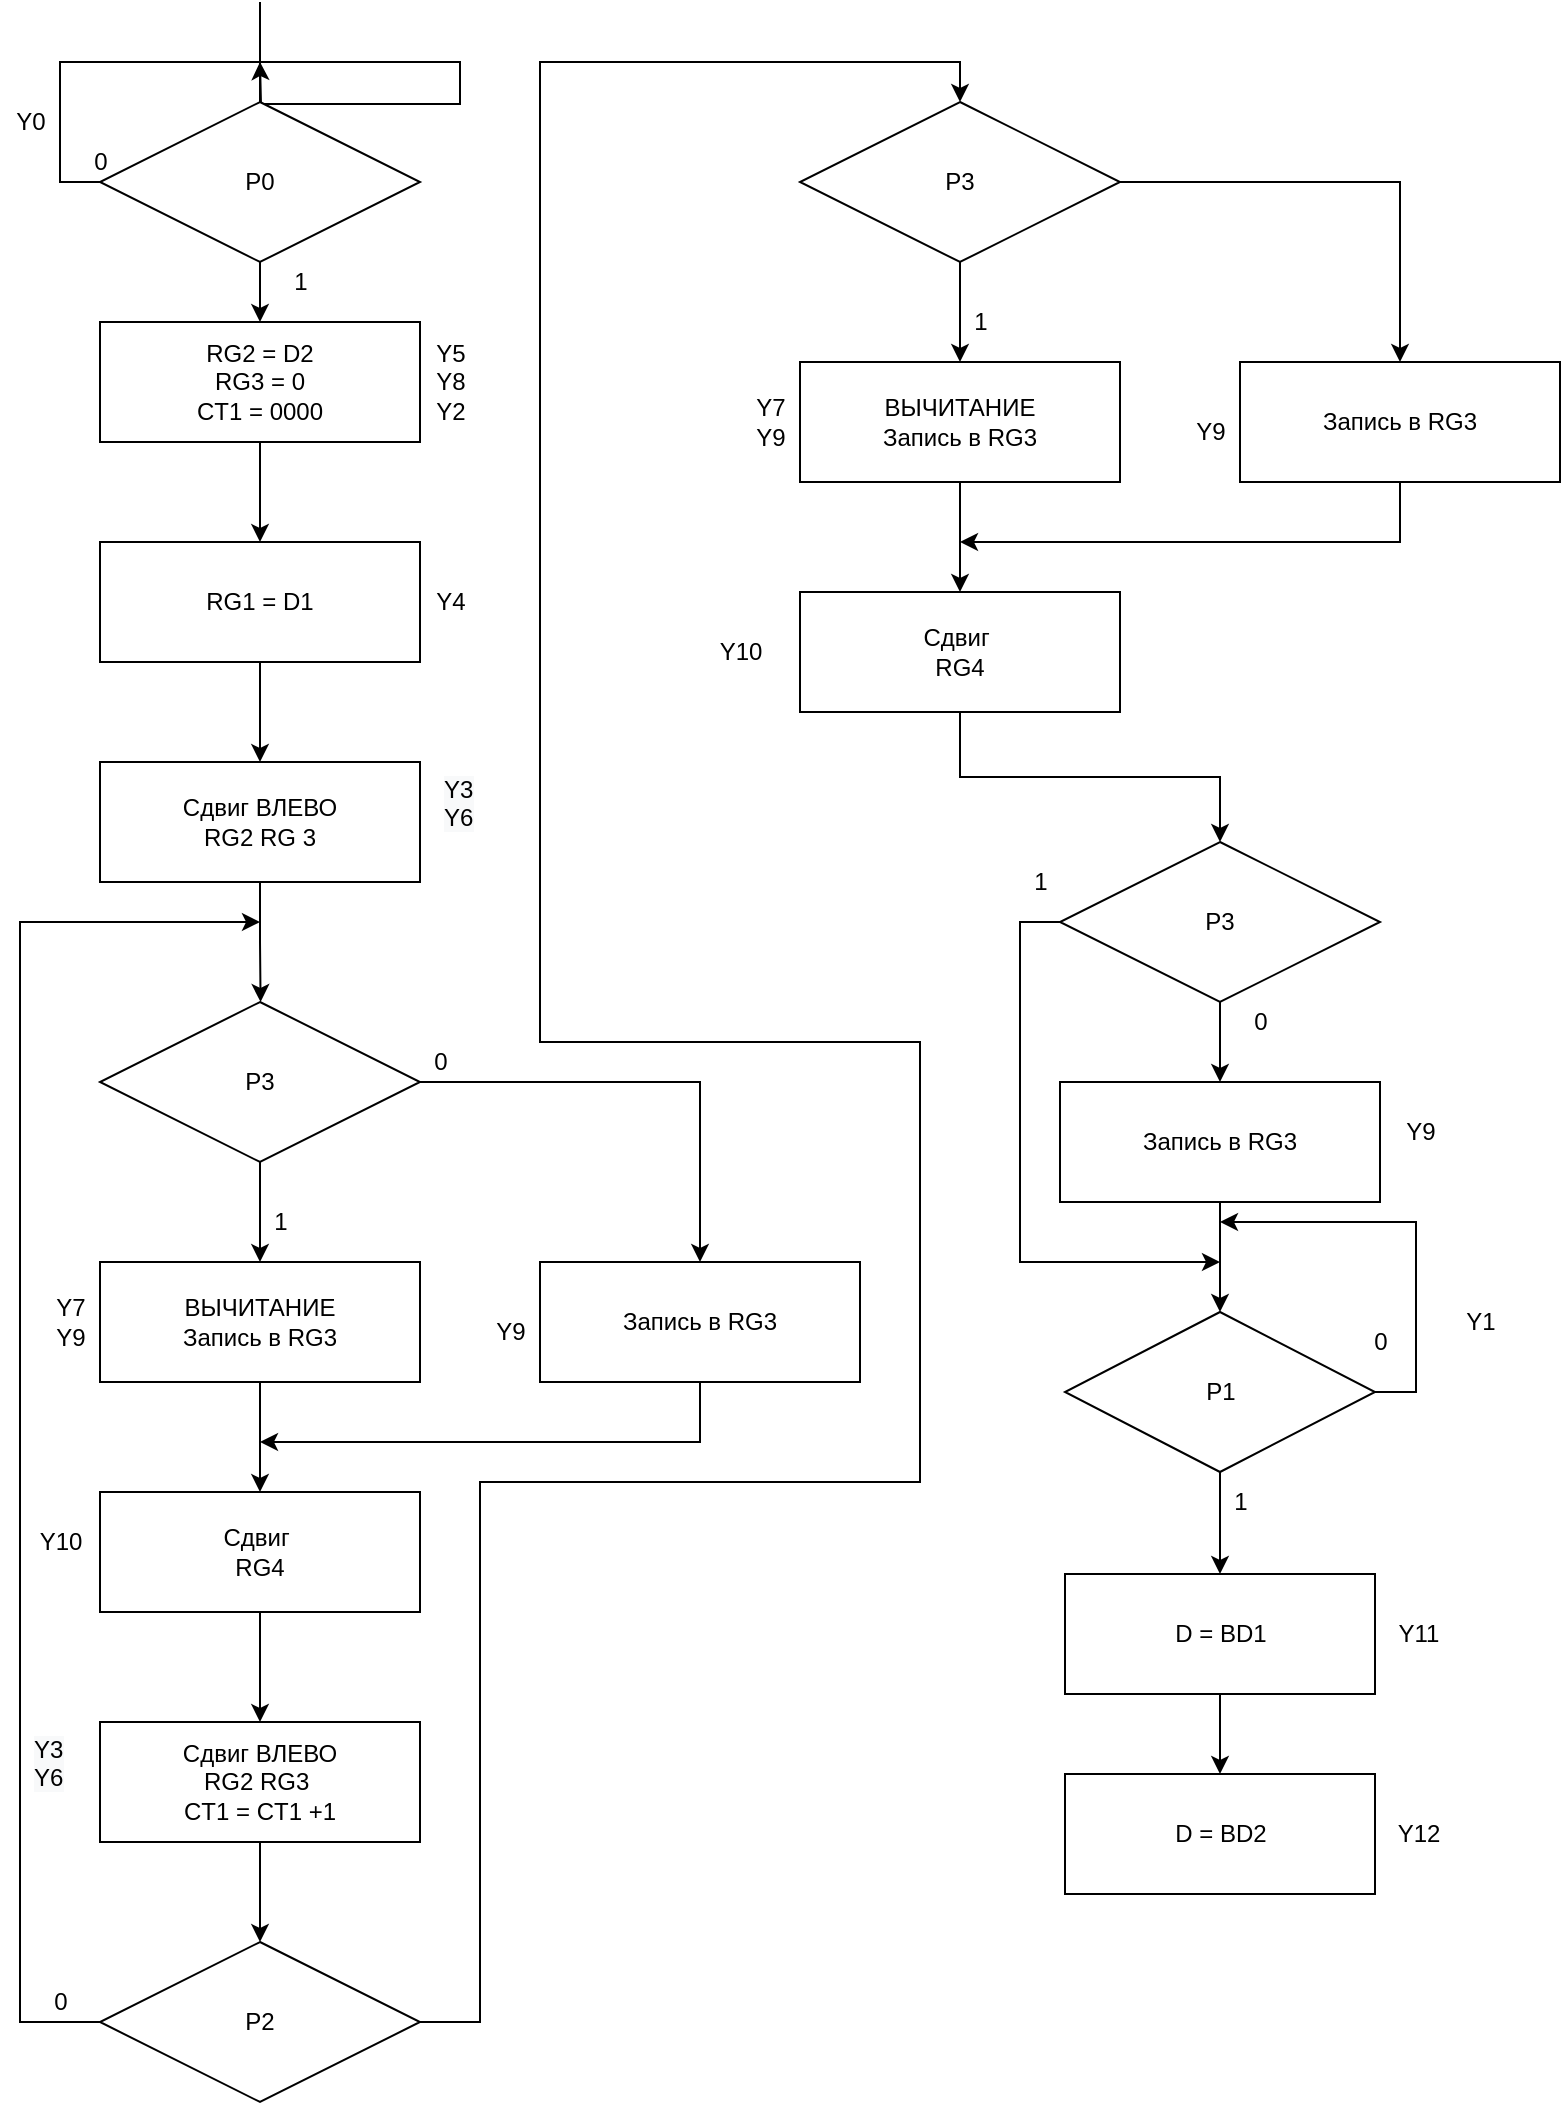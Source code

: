 <mxfile version="14.7.1" type="device"><diagram id="1UhPjCMVYtvYaq9cP5uM" name="Page-1"><mxGraphModel dx="1662" dy="762" grid="1" gridSize="10" guides="1" tooltips="1" connect="1" arrows="1" fold="1" page="1" pageScale="1" pageWidth="827" pageHeight="1169" math="0" shadow="0"><root><mxCell id="0"/><mxCell id="1" parent="0"/><mxCell id="lHLsguv1dWcZa-3iKl5l-1" style="edgeStyle=orthogonalEdgeStyle;rounded=0;orthogonalLoop=1;jettySize=auto;html=1;exitX=0;exitY=0.5;exitDx=0;exitDy=0;" edge="1" parent="1" source="lHLsguv1dWcZa-3iKl5l-3"><mxGeometry relative="1" as="geometry"><mxPoint x="160" y="50" as="targetPoint"/></mxGeometry></mxCell><mxCell id="lHLsguv1dWcZa-3iKl5l-2" style="edgeStyle=orthogonalEdgeStyle;rounded=0;orthogonalLoop=1;jettySize=auto;html=1;exitX=0.5;exitY=1;exitDx=0;exitDy=0;entryX=0.5;entryY=0;entryDx=0;entryDy=0;" edge="1" parent="1" source="lHLsguv1dWcZa-3iKl5l-3" target="lHLsguv1dWcZa-3iKl5l-7"><mxGeometry relative="1" as="geometry"/></mxCell><mxCell id="lHLsguv1dWcZa-3iKl5l-3" value="P0" style="rhombus;whiteSpace=wrap;html=1;" vertex="1" parent="1"><mxGeometry x="80" y="70" width="160" height="80" as="geometry"/></mxCell><mxCell id="lHLsguv1dWcZa-3iKl5l-4" value="" style="endArrow=none;html=1;" edge="1" parent="1"><mxGeometry width="50" height="50" relative="1" as="geometry"><mxPoint x="160" y="70" as="sourcePoint"/><mxPoint x="160" y="20" as="targetPoint"/></mxGeometry></mxCell><mxCell id="lHLsguv1dWcZa-3iKl5l-5" value="0" style="text;html=1;align=center;verticalAlign=middle;resizable=0;points=[];autosize=1;strokeColor=none;" vertex="1" parent="1"><mxGeometry x="70" y="90" width="20" height="20" as="geometry"/></mxCell><mxCell id="lHLsguv1dWcZa-3iKl5l-6" style="edgeStyle=orthogonalEdgeStyle;rounded=0;orthogonalLoop=1;jettySize=auto;html=1;exitX=0.5;exitY=1;exitDx=0;exitDy=0;entryX=0.5;entryY=0;entryDx=0;entryDy=0;" edge="1" parent="1" source="lHLsguv1dWcZa-3iKl5l-7" target="lHLsguv1dWcZa-3iKl5l-10"><mxGeometry relative="1" as="geometry"/></mxCell><mxCell id="lHLsguv1dWcZa-3iKl5l-7" value="RG2 = D2&lt;br&gt;RG3 = 0&lt;br&gt;CT1 = 0000" style="rounded=0;whiteSpace=wrap;html=1;" vertex="1" parent="1"><mxGeometry x="80" y="180" width="160" height="60" as="geometry"/></mxCell><mxCell id="lHLsguv1dWcZa-3iKl5l-8" value="Y5&lt;br&gt;Y8&lt;br&gt;Y2" style="text;html=1;align=center;verticalAlign=middle;resizable=0;points=[];autosize=1;strokeColor=none;" vertex="1" parent="1"><mxGeometry x="240" y="185" width="30" height="50" as="geometry"/></mxCell><mxCell id="lHLsguv1dWcZa-3iKl5l-9" style="edgeStyle=orthogonalEdgeStyle;rounded=0;orthogonalLoop=1;jettySize=auto;html=1;exitX=0.5;exitY=1;exitDx=0;exitDy=0;entryX=0.5;entryY=0;entryDx=0;entryDy=0;" edge="1" parent="1" source="lHLsguv1dWcZa-3iKl5l-10" target="lHLsguv1dWcZa-3iKl5l-42"><mxGeometry relative="1" as="geometry"/></mxCell><mxCell id="lHLsguv1dWcZa-3iKl5l-10" value="RG1 = D1" style="rounded=0;whiteSpace=wrap;html=1;" vertex="1" parent="1"><mxGeometry x="80" y="290" width="160" height="60" as="geometry"/></mxCell><mxCell id="lHLsguv1dWcZa-3iKl5l-11" value="Y4&lt;br&gt;" style="text;html=1;align=center;verticalAlign=middle;resizable=0;points=[];autosize=1;strokeColor=none;" vertex="1" parent="1"><mxGeometry x="240" y="310" width="30" height="20" as="geometry"/></mxCell><mxCell id="lHLsguv1dWcZa-3iKl5l-14" value="&lt;span style=&quot;color: rgb(0 , 0 , 0) ; font-family: &amp;#34;helvetica&amp;#34; ; font-size: 12px ; font-style: normal ; font-weight: 400 ; letter-spacing: normal ; text-align: center ; text-indent: 0px ; text-transform: none ; word-spacing: 0px ; background-color: rgb(248 , 249 , 250) ; display: inline ; float: none&quot;&gt;Y3&lt;/span&gt;&lt;br style=&quot;color: rgb(0 , 0 , 0) ; font-family: &amp;#34;helvetica&amp;#34; ; font-size: 12px ; font-style: normal ; font-weight: 400 ; letter-spacing: normal ; text-align: center ; text-indent: 0px ; text-transform: none ; word-spacing: 0px ; background-color: rgb(248 , 249 , 250)&quot;&gt;&lt;span style=&quot;color: rgb(0 , 0 , 0) ; font-family: &amp;#34;helvetica&amp;#34; ; font-size: 12px ; font-style: normal ; font-weight: 400 ; letter-spacing: normal ; text-align: center ; text-indent: 0px ; text-transform: none ; word-spacing: 0px ; background-color: rgb(248 , 249 , 250) ; display: inline ; float: none&quot;&gt;Y6&lt;br&gt;&lt;/span&gt;" style="text;whiteSpace=wrap;html=1;" vertex="1" parent="1"><mxGeometry x="250" y="400" width="40" height="60" as="geometry"/></mxCell><mxCell id="lHLsguv1dWcZa-3iKl5l-20" value="Y7&lt;br&gt;Y9" style="text;html=1;align=center;verticalAlign=middle;resizable=0;points=[];autosize=1;strokeColor=none;" vertex="1" parent="1"><mxGeometry x="50" y="665" width="30" height="30" as="geometry"/></mxCell><mxCell id="lHLsguv1dWcZa-3iKl5l-21" value="1" style="text;html=1;align=center;verticalAlign=middle;resizable=0;points=[];autosize=1;strokeColor=none;" vertex="1" parent="1"><mxGeometry x="170" y="150" width="20" height="20" as="geometry"/></mxCell><mxCell id="lHLsguv1dWcZa-3iKl5l-24" value="Y9" style="text;html=1;align=center;verticalAlign=middle;resizable=0;points=[];autosize=1;strokeColor=none;" vertex="1" parent="1"><mxGeometry x="270" y="675" width="30" height="20" as="geometry"/></mxCell><mxCell id="lHLsguv1dWcZa-3iKl5l-29" style="edgeStyle=orthogonalEdgeStyle;rounded=0;orthogonalLoop=1;jettySize=auto;html=1;exitX=0.5;exitY=1;exitDx=0;exitDy=0;entryX=0.5;entryY=0;entryDx=0;entryDy=0;" edge="1" parent="1" source="lHLsguv1dWcZa-3iKl5l-31" target="lHLsguv1dWcZa-3iKl5l-36"><mxGeometry relative="1" as="geometry"><mxPoint x="640.25" y="816" as="targetPoint"/></mxGeometry></mxCell><mxCell id="lHLsguv1dWcZa-3iKl5l-97" style="edgeStyle=orthogonalEdgeStyle;rounded=0;orthogonalLoop=1;jettySize=auto;html=1;exitX=1;exitY=0.5;exitDx=0;exitDy=0;" edge="1" parent="1" source="lHLsguv1dWcZa-3iKl5l-31"><mxGeometry relative="1" as="geometry"><mxPoint x="640" y="630" as="targetPoint"/><Array as="points"><mxPoint x="738" y="715"/><mxPoint x="738" y="630"/></Array></mxGeometry></mxCell><mxCell id="lHLsguv1dWcZa-3iKl5l-31" value="P1" style="rhombus;whiteSpace=wrap;html=1;" vertex="1" parent="1"><mxGeometry x="562.5" y="675" width="155" height="80" as="geometry"/></mxCell><mxCell id="lHLsguv1dWcZa-3iKl5l-35" style="edgeStyle=orthogonalEdgeStyle;rounded=0;orthogonalLoop=1;jettySize=auto;html=1;exitX=0.5;exitY=1;exitDx=0;exitDy=0;entryX=0.5;entryY=0;entryDx=0;entryDy=0;" edge="1" parent="1" source="lHLsguv1dWcZa-3iKl5l-36" target="lHLsguv1dWcZa-3iKl5l-37"><mxGeometry relative="1" as="geometry"/></mxCell><mxCell id="lHLsguv1dWcZa-3iKl5l-36" value="D = BD1" style="rounded=0;whiteSpace=wrap;html=1;" vertex="1" parent="1"><mxGeometry x="562.5" y="806" width="155" height="60" as="geometry"/></mxCell><mxCell id="lHLsguv1dWcZa-3iKl5l-37" value="D = BD2" style="rounded=0;whiteSpace=wrap;html=1;" vertex="1" parent="1"><mxGeometry x="562.5" y="906" width="155" height="60" as="geometry"/></mxCell><mxCell id="lHLsguv1dWcZa-3iKl5l-38" value="Y12" style="text;html=1;align=center;verticalAlign=middle;resizable=0;points=[];autosize=1;strokeColor=none;" vertex="1" parent="1"><mxGeometry x="718.75" y="926" width="40" height="20" as="geometry"/></mxCell><mxCell id="lHLsguv1dWcZa-3iKl5l-39" value="Y11" style="text;html=1;align=center;verticalAlign=middle;resizable=0;points=[];autosize=1;strokeColor=none;" vertex="1" parent="1"><mxGeometry x="718.75" y="826" width="40" height="20" as="geometry"/></mxCell><mxCell id="lHLsguv1dWcZa-3iKl5l-40" value="Y0" style="text;html=1;align=center;verticalAlign=middle;resizable=0;points=[];autosize=1;strokeColor=none;" vertex="1" parent="1"><mxGeometry x="30" y="70" width="30" height="20" as="geometry"/></mxCell><mxCell id="lHLsguv1dWcZa-3iKl5l-41" style="edgeStyle=orthogonalEdgeStyle;rounded=0;orthogonalLoop=1;jettySize=auto;html=1;exitX=0.5;exitY=1;exitDx=0;exitDy=0;" edge="1" parent="1" source="lHLsguv1dWcZa-3iKl5l-42"><mxGeometry relative="1" as="geometry"><mxPoint x="160.294" y="520" as="targetPoint"/></mxGeometry></mxCell><mxCell id="lHLsguv1dWcZa-3iKl5l-42" value="Сдвиг ВЛЕВО&lt;br&gt;RG2 RG 3" style="rounded=0;whiteSpace=wrap;html=1;" vertex="1" parent="1"><mxGeometry x="80" y="400" width="160" height="60" as="geometry"/></mxCell><mxCell id="lHLsguv1dWcZa-3iKl5l-43" value="&lt;span style=&quot;color: rgb(0 , 0 , 0) ; font-family: &amp;#34;helvetica&amp;#34; ; font-size: 12px ; font-style: normal ; font-weight: 400 ; letter-spacing: normal ; text-align: center ; text-indent: 0px ; text-transform: none ; word-spacing: 0px ; background-color: rgb(248 , 249 , 250) ; display: inline ; float: none&quot;&gt;Y3&lt;br&gt;Y6&lt;br&gt;&lt;/span&gt;" style="text;whiteSpace=wrap;html=1;" vertex="1" parent="1"><mxGeometry x="45" y="880" width="40" height="60" as="geometry"/></mxCell><mxCell id="lHLsguv1dWcZa-3iKl5l-62" style="edgeStyle=orthogonalEdgeStyle;rounded=0;orthogonalLoop=1;jettySize=auto;html=1;exitX=0.5;exitY=1;exitDx=0;exitDy=0;entryX=0.5;entryY=0;entryDx=0;entryDy=0;" edge="1" parent="1" source="lHLsguv1dWcZa-3iKl5l-60" target="lHLsguv1dWcZa-3iKl5l-61"><mxGeometry relative="1" as="geometry"/></mxCell><mxCell id="lHLsguv1dWcZa-3iKl5l-67" style="edgeStyle=orthogonalEdgeStyle;rounded=0;orthogonalLoop=1;jettySize=auto;html=1;exitX=1;exitY=0.5;exitDx=0;exitDy=0;" edge="1" parent="1" source="lHLsguv1dWcZa-3iKl5l-60" target="lHLsguv1dWcZa-3iKl5l-66"><mxGeometry relative="1" as="geometry"/></mxCell><mxCell id="lHLsguv1dWcZa-3iKl5l-60" value="P3" style="rhombus;whiteSpace=wrap;html=1;" vertex="1" parent="1"><mxGeometry x="80" y="520" width="160" height="80" as="geometry"/></mxCell><mxCell id="lHLsguv1dWcZa-3iKl5l-64" style="edgeStyle=orthogonalEdgeStyle;rounded=0;orthogonalLoop=1;jettySize=auto;html=1;exitX=0.5;exitY=1;exitDx=0;exitDy=0;entryX=0.5;entryY=0;entryDx=0;entryDy=0;" edge="1" parent="1" source="lHLsguv1dWcZa-3iKl5l-61" target="lHLsguv1dWcZa-3iKl5l-63"><mxGeometry relative="1" as="geometry"/></mxCell><mxCell id="lHLsguv1dWcZa-3iKl5l-61" value="ВЫЧИТАНИЕ&lt;br&gt;Запись в RG3" style="rounded=0;whiteSpace=wrap;html=1;" vertex="1" parent="1"><mxGeometry x="80" y="650" width="160" height="60" as="geometry"/></mxCell><mxCell id="lHLsguv1dWcZa-3iKl5l-71" style="edgeStyle=orthogonalEdgeStyle;rounded=0;orthogonalLoop=1;jettySize=auto;html=1;exitX=0.5;exitY=1;exitDx=0;exitDy=0;entryX=0.5;entryY=0;entryDx=0;entryDy=0;" edge="1" parent="1" source="lHLsguv1dWcZa-3iKl5l-63" target="lHLsguv1dWcZa-3iKl5l-70"><mxGeometry relative="1" as="geometry"/></mxCell><mxCell id="lHLsguv1dWcZa-3iKl5l-63" value="Сдвиг&amp;nbsp;&lt;br&gt;RG4" style="rounded=0;whiteSpace=wrap;html=1;" vertex="1" parent="1"><mxGeometry x="80" y="765" width="160" height="60" as="geometry"/></mxCell><mxCell id="lHLsguv1dWcZa-3iKl5l-65" value="1" style="text;html=1;align=center;verticalAlign=middle;resizable=0;points=[];autosize=1;strokeColor=none;" vertex="1" parent="1"><mxGeometry x="160" y="620" width="20" height="20" as="geometry"/></mxCell><mxCell id="lHLsguv1dWcZa-3iKl5l-69" style="edgeStyle=orthogonalEdgeStyle;rounded=0;orthogonalLoop=1;jettySize=auto;html=1;exitX=0.5;exitY=1;exitDx=0;exitDy=0;" edge="1" parent="1" source="lHLsguv1dWcZa-3iKl5l-66"><mxGeometry relative="1" as="geometry"><mxPoint x="160" y="740" as="targetPoint"/><Array as="points"><mxPoint x="380" y="740"/></Array></mxGeometry></mxCell><mxCell id="lHLsguv1dWcZa-3iKl5l-66" value="Запись в RG3" style="rounded=0;whiteSpace=wrap;html=1;" vertex="1" parent="1"><mxGeometry x="300" y="650" width="160" height="60" as="geometry"/></mxCell><mxCell id="lHLsguv1dWcZa-3iKl5l-68" value="Y10" style="text;html=1;align=center;verticalAlign=middle;resizable=0;points=[];autosize=1;strokeColor=none;" vertex="1" parent="1"><mxGeometry x="40" y="780" width="40" height="20" as="geometry"/></mxCell><mxCell id="lHLsguv1dWcZa-3iKl5l-73" style="edgeStyle=orthogonalEdgeStyle;rounded=0;orthogonalLoop=1;jettySize=auto;html=1;exitX=0.5;exitY=1;exitDx=0;exitDy=0;entryX=0.5;entryY=0;entryDx=0;entryDy=0;" edge="1" parent="1" source="lHLsguv1dWcZa-3iKl5l-70" target="lHLsguv1dWcZa-3iKl5l-72"><mxGeometry relative="1" as="geometry"/></mxCell><mxCell id="lHLsguv1dWcZa-3iKl5l-70" value="Сдвиг ВЛЕВО&lt;br&gt;RG2 RG3&amp;nbsp;&lt;br&gt;CT1 = CT1 +1" style="rounded=0;whiteSpace=wrap;html=1;" vertex="1" parent="1"><mxGeometry x="80" y="880" width="160" height="60" as="geometry"/></mxCell><mxCell id="lHLsguv1dWcZa-3iKl5l-74" style="edgeStyle=orthogonalEdgeStyle;rounded=0;orthogonalLoop=1;jettySize=auto;html=1;exitX=0;exitY=0.5;exitDx=0;exitDy=0;" edge="1" parent="1" source="lHLsguv1dWcZa-3iKl5l-72"><mxGeometry relative="1" as="geometry"><mxPoint x="160" y="480" as="targetPoint"/><Array as="points"><mxPoint x="40" y="1030"/><mxPoint x="40" y="480"/></Array></mxGeometry></mxCell><mxCell id="lHLsguv1dWcZa-3iKl5l-87" style="edgeStyle=orthogonalEdgeStyle;rounded=0;orthogonalLoop=1;jettySize=auto;html=1;exitX=1;exitY=0.5;exitDx=0;exitDy=0;entryX=0.5;entryY=0;entryDx=0;entryDy=0;" edge="1" parent="1" source="lHLsguv1dWcZa-3iKl5l-72" target="lHLsguv1dWcZa-3iKl5l-80"><mxGeometry relative="1" as="geometry"><Array as="points"><mxPoint x="270" y="1030"/><mxPoint x="270" y="760"/><mxPoint x="490" y="760"/><mxPoint x="490" y="540"/><mxPoint x="300" y="540"/><mxPoint x="300" y="50"/><mxPoint x="510" y="50"/></Array></mxGeometry></mxCell><mxCell id="lHLsguv1dWcZa-3iKl5l-72" value="P2" style="rhombus;whiteSpace=wrap;html=1;" vertex="1" parent="1"><mxGeometry x="80" y="990" width="160" height="80" as="geometry"/></mxCell><mxCell id="lHLsguv1dWcZa-3iKl5l-75" value="0" style="text;html=1;align=center;verticalAlign=middle;resizable=0;points=[];autosize=1;strokeColor=none;" vertex="1" parent="1"><mxGeometry x="50" y="1010" width="20" height="20" as="geometry"/></mxCell><mxCell id="lHLsguv1dWcZa-3iKl5l-76" value="Y7&lt;br&gt;Y9" style="text;html=1;align=center;verticalAlign=middle;resizable=0;points=[];autosize=1;strokeColor=none;" vertex="1" parent="1"><mxGeometry x="400" y="215" width="30" height="30" as="geometry"/></mxCell><mxCell id="lHLsguv1dWcZa-3iKl5l-77" value="Y9" style="text;html=1;align=center;verticalAlign=middle;resizable=0;points=[];autosize=1;strokeColor=none;" vertex="1" parent="1"><mxGeometry x="620" y="225" width="30" height="20" as="geometry"/></mxCell><mxCell id="lHLsguv1dWcZa-3iKl5l-78" style="edgeStyle=orthogonalEdgeStyle;rounded=0;orthogonalLoop=1;jettySize=auto;html=1;exitX=0.5;exitY=1;exitDx=0;exitDy=0;entryX=0.5;entryY=0;entryDx=0;entryDy=0;" edge="1" parent="1" source="lHLsguv1dWcZa-3iKl5l-80" target="lHLsguv1dWcZa-3iKl5l-82"><mxGeometry relative="1" as="geometry"/></mxCell><mxCell id="lHLsguv1dWcZa-3iKl5l-79" style="edgeStyle=orthogonalEdgeStyle;rounded=0;orthogonalLoop=1;jettySize=auto;html=1;exitX=1;exitY=0.5;exitDx=0;exitDy=0;" edge="1" parent="1" source="lHLsguv1dWcZa-3iKl5l-80" target="lHLsguv1dWcZa-3iKl5l-86"><mxGeometry relative="1" as="geometry"/></mxCell><mxCell id="lHLsguv1dWcZa-3iKl5l-80" value="P3" style="rhombus;whiteSpace=wrap;html=1;" vertex="1" parent="1"><mxGeometry x="430" y="70" width="160" height="80" as="geometry"/></mxCell><mxCell id="lHLsguv1dWcZa-3iKl5l-81" style="edgeStyle=orthogonalEdgeStyle;rounded=0;orthogonalLoop=1;jettySize=auto;html=1;exitX=0.5;exitY=1;exitDx=0;exitDy=0;entryX=0.5;entryY=0;entryDx=0;entryDy=0;" edge="1" parent="1" source="lHLsguv1dWcZa-3iKl5l-82" target="lHLsguv1dWcZa-3iKl5l-83"><mxGeometry relative="1" as="geometry"/></mxCell><mxCell id="lHLsguv1dWcZa-3iKl5l-82" value="ВЫЧИТАНИЕ&lt;br&gt;Запись в RG3" style="rounded=0;whiteSpace=wrap;html=1;" vertex="1" parent="1"><mxGeometry x="430" y="200" width="160" height="60" as="geometry"/></mxCell><mxCell id="lHLsguv1dWcZa-3iKl5l-89" style="edgeStyle=orthogonalEdgeStyle;rounded=0;orthogonalLoop=1;jettySize=auto;html=1;exitX=0.5;exitY=1;exitDx=0;exitDy=0;entryX=0.5;entryY=0;entryDx=0;entryDy=0;" edge="1" parent="1" source="lHLsguv1dWcZa-3iKl5l-83" target="lHLsguv1dWcZa-3iKl5l-88"><mxGeometry relative="1" as="geometry"/></mxCell><mxCell id="lHLsguv1dWcZa-3iKl5l-83" value="Сдвиг&amp;nbsp;&lt;br&gt;RG4" style="rounded=0;whiteSpace=wrap;html=1;" vertex="1" parent="1"><mxGeometry x="430" y="315" width="160" height="60" as="geometry"/></mxCell><mxCell id="lHLsguv1dWcZa-3iKl5l-84" value="1" style="text;html=1;align=center;verticalAlign=middle;resizable=0;points=[];autosize=1;strokeColor=none;" vertex="1" parent="1"><mxGeometry x="510" y="170" width="20" height="20" as="geometry"/></mxCell><mxCell id="lHLsguv1dWcZa-3iKl5l-85" style="edgeStyle=orthogonalEdgeStyle;rounded=0;orthogonalLoop=1;jettySize=auto;html=1;exitX=0.5;exitY=1;exitDx=0;exitDy=0;" edge="1" parent="1" source="lHLsguv1dWcZa-3iKl5l-86"><mxGeometry relative="1" as="geometry"><mxPoint x="510" y="290" as="targetPoint"/><Array as="points"><mxPoint x="730" y="290"/></Array></mxGeometry></mxCell><mxCell id="lHLsguv1dWcZa-3iKl5l-86" value="Запись в RG3" style="rounded=0;whiteSpace=wrap;html=1;" vertex="1" parent="1"><mxGeometry x="650" y="200" width="160" height="60" as="geometry"/></mxCell><mxCell id="lHLsguv1dWcZa-3iKl5l-91" style="edgeStyle=orthogonalEdgeStyle;rounded=0;orthogonalLoop=1;jettySize=auto;html=1;exitX=0.5;exitY=1;exitDx=0;exitDy=0;entryX=0.5;entryY=0;entryDx=0;entryDy=0;" edge="1" parent="1" source="lHLsguv1dWcZa-3iKl5l-88" target="lHLsguv1dWcZa-3iKl5l-90"><mxGeometry relative="1" as="geometry"/></mxCell><mxCell id="lHLsguv1dWcZa-3iKl5l-95" style="edgeStyle=orthogonalEdgeStyle;rounded=0;orthogonalLoop=1;jettySize=auto;html=1;exitX=0;exitY=0.5;exitDx=0;exitDy=0;" edge="1" parent="1" source="lHLsguv1dWcZa-3iKl5l-88"><mxGeometry relative="1" as="geometry"><mxPoint x="640" y="650" as="targetPoint"/><Array as="points"><mxPoint x="540" y="480"/><mxPoint x="540" y="650"/></Array></mxGeometry></mxCell><mxCell id="lHLsguv1dWcZa-3iKl5l-88" value="P3" style="rhombus;whiteSpace=wrap;html=1;" vertex="1" parent="1"><mxGeometry x="560" y="440" width="160" height="80" as="geometry"/></mxCell><mxCell id="lHLsguv1dWcZa-3iKl5l-94" style="edgeStyle=orthogonalEdgeStyle;rounded=0;orthogonalLoop=1;jettySize=auto;html=1;exitX=0.5;exitY=1;exitDx=0;exitDy=0;entryX=0.5;entryY=0;entryDx=0;entryDy=0;" edge="1" parent="1" source="lHLsguv1dWcZa-3iKl5l-90" target="lHLsguv1dWcZa-3iKl5l-31"><mxGeometry relative="1" as="geometry"/></mxCell><mxCell id="lHLsguv1dWcZa-3iKl5l-90" value="Запись в RG3" style="rounded=0;whiteSpace=wrap;html=1;" vertex="1" parent="1"><mxGeometry x="560" y="560" width="160" height="60" as="geometry"/></mxCell><mxCell id="lHLsguv1dWcZa-3iKl5l-92" value="0" style="text;html=1;align=center;verticalAlign=middle;resizable=0;points=[];autosize=1;strokeColor=none;" vertex="1" parent="1"><mxGeometry x="650" y="520" width="20" height="20" as="geometry"/></mxCell><mxCell id="lHLsguv1dWcZa-3iKl5l-93" value="0" style="text;html=1;align=center;verticalAlign=middle;resizable=0;points=[];autosize=1;strokeColor=none;" vertex="1" parent="1"><mxGeometry x="240" y="540" width="20" height="20" as="geometry"/></mxCell><mxCell id="lHLsguv1dWcZa-3iKl5l-96" value="1" style="text;html=1;align=center;verticalAlign=middle;resizable=0;points=[];autosize=1;strokeColor=none;" vertex="1" parent="1"><mxGeometry x="540" y="450" width="20" height="20" as="geometry"/></mxCell><mxCell id="lHLsguv1dWcZa-3iKl5l-98" value="1" style="text;html=1;align=center;verticalAlign=middle;resizable=0;points=[];autosize=1;strokeColor=none;" vertex="1" parent="1"><mxGeometry x="640" y="760" width="20" height="20" as="geometry"/></mxCell><mxCell id="lHLsguv1dWcZa-3iKl5l-99" value="0" style="text;html=1;align=center;verticalAlign=middle;resizable=0;points=[];autosize=1;strokeColor=none;" vertex="1" parent="1"><mxGeometry x="710" y="680" width="20" height="20" as="geometry"/></mxCell><mxCell id="lHLsguv1dWcZa-3iKl5l-100" value="Y10" style="text;html=1;align=center;verticalAlign=middle;resizable=0;points=[];autosize=1;strokeColor=none;" vertex="1" parent="1"><mxGeometry x="380" y="335" width="40" height="20" as="geometry"/></mxCell><mxCell id="lHLsguv1dWcZa-3iKl5l-101" value="Y1" style="text;html=1;align=center;verticalAlign=middle;resizable=0;points=[];autosize=1;strokeColor=none;" vertex="1" parent="1"><mxGeometry x="755" y="670" width="30" height="20" as="geometry"/></mxCell><mxCell id="lHLsguv1dWcZa-3iKl5l-102" value="Y9" style="text;html=1;align=center;verticalAlign=middle;resizable=0;points=[];autosize=1;strokeColor=none;" vertex="1" parent="1"><mxGeometry x="725" y="575" width="30" height="20" as="geometry"/></mxCell></root></mxGraphModel></diagram></mxfile>